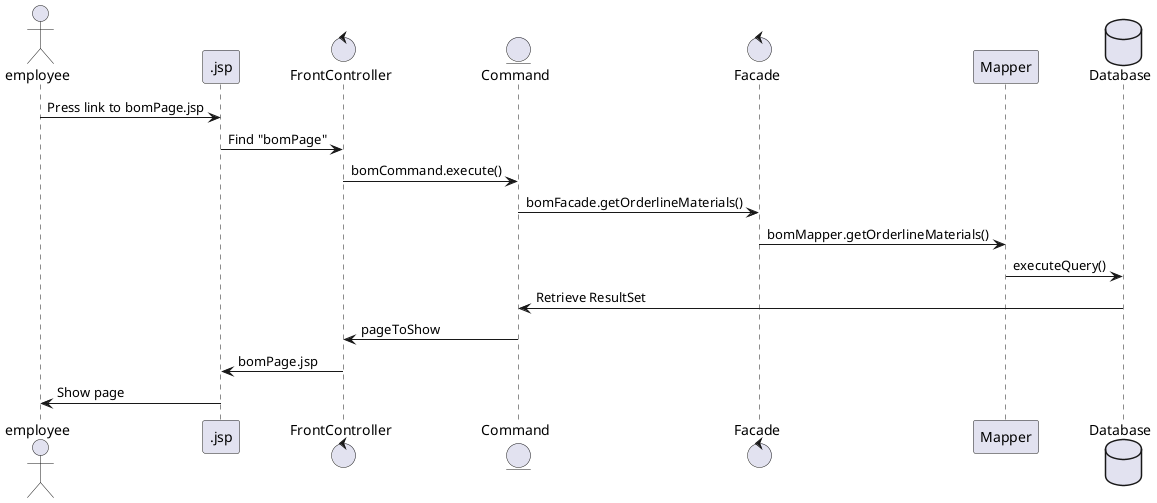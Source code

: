 @startuml
'https://plantuml.com/sequence-diagram

autonumber
@startuml
actor employee as employee
participant       .jsp       as jsp
control     FrontController as fc
entity     Command         as cmd
control      Facade         as face
participant    Mapper            as map
database Database           as dat

employee -> jsp : Press link to bomPage.jsp
jsp -> fc : Find "bomPage"
fc -> cmd : bomCommand.execute()
cmd -> face : bomFacade.getOrderlineMaterials()
face -> map : bomMapper.getOrderlineMaterials()
map -> dat : executeQuery()
dat -> cmd : Retrieve ResultSet
cmd -> fc : pageToShow
fc -> jsp : bomPage.jsp
jsp -> employee : Show page

@enduml
@enduml